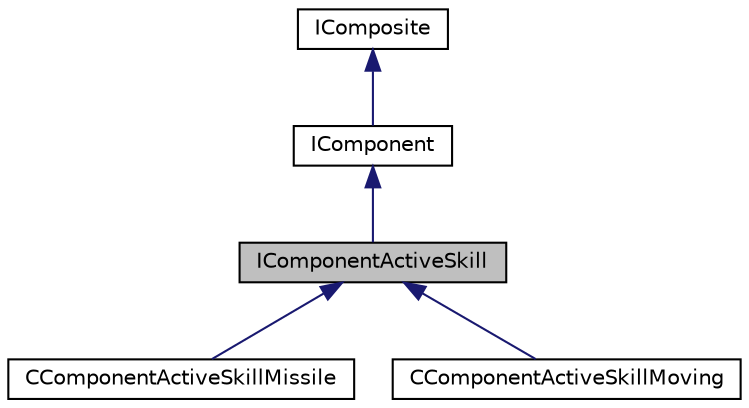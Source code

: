 digraph "IComponentActiveSkill"
{
  edge [fontname="Helvetica",fontsize="10",labelfontname="Helvetica",labelfontsize="10"];
  node [fontname="Helvetica",fontsize="10",shape=record];
  Node1 [label="IComponentActiveSkill",height=0.2,width=0.4,color="black", fillcolor="grey75", style="filled", fontcolor="black"];
  Node2 -> Node1 [dir="back",color="midnightblue",fontsize="10",style="solid",fontname="Helvetica"];
  Node2 [label="IComponent",height=0.2,width=0.4,color="black", fillcolor="white", style="filled",URL="$classIComponent.html",tooltip="Интерфейс компоненты "];
  Node3 -> Node2 [dir="back",color="midnightblue",fontsize="10",style="solid",fontname="Helvetica"];
  Node3 [label="IComposite",height=0.2,width=0.4,color="black", fillcolor="white", style="filled",URL="$classIComposite.html",tooltip="Класс IComposite Объекты Game, Player, Point, Tower, Component являются наследниками компоновщика..."];
  Node1 -> Node4 [dir="back",color="midnightblue",fontsize="10",style="solid",fontname="Helvetica"];
  Node4 [label="CComponentActiveSkillMissile",height=0.2,width=0.4,color="black", fillcolor="white", style="filled",URL="$classCComponentActiveSkillMissile.html",tooltip="Реализация интерфейса компоненты активной способности, являющийся ракетой "];
  Node1 -> Node5 [dir="back",color="midnightblue",fontsize="10",style="solid",fontname="Helvetica"];
  Node5 [label="CComponentActiveSkillMoving",height=0.2,width=0.4,color="black", fillcolor="white", style="filled",URL="$classCComponentActiveSkillMoving.html",tooltip="Реализация интерфейса компоненты активной способности передвижение "];
}
